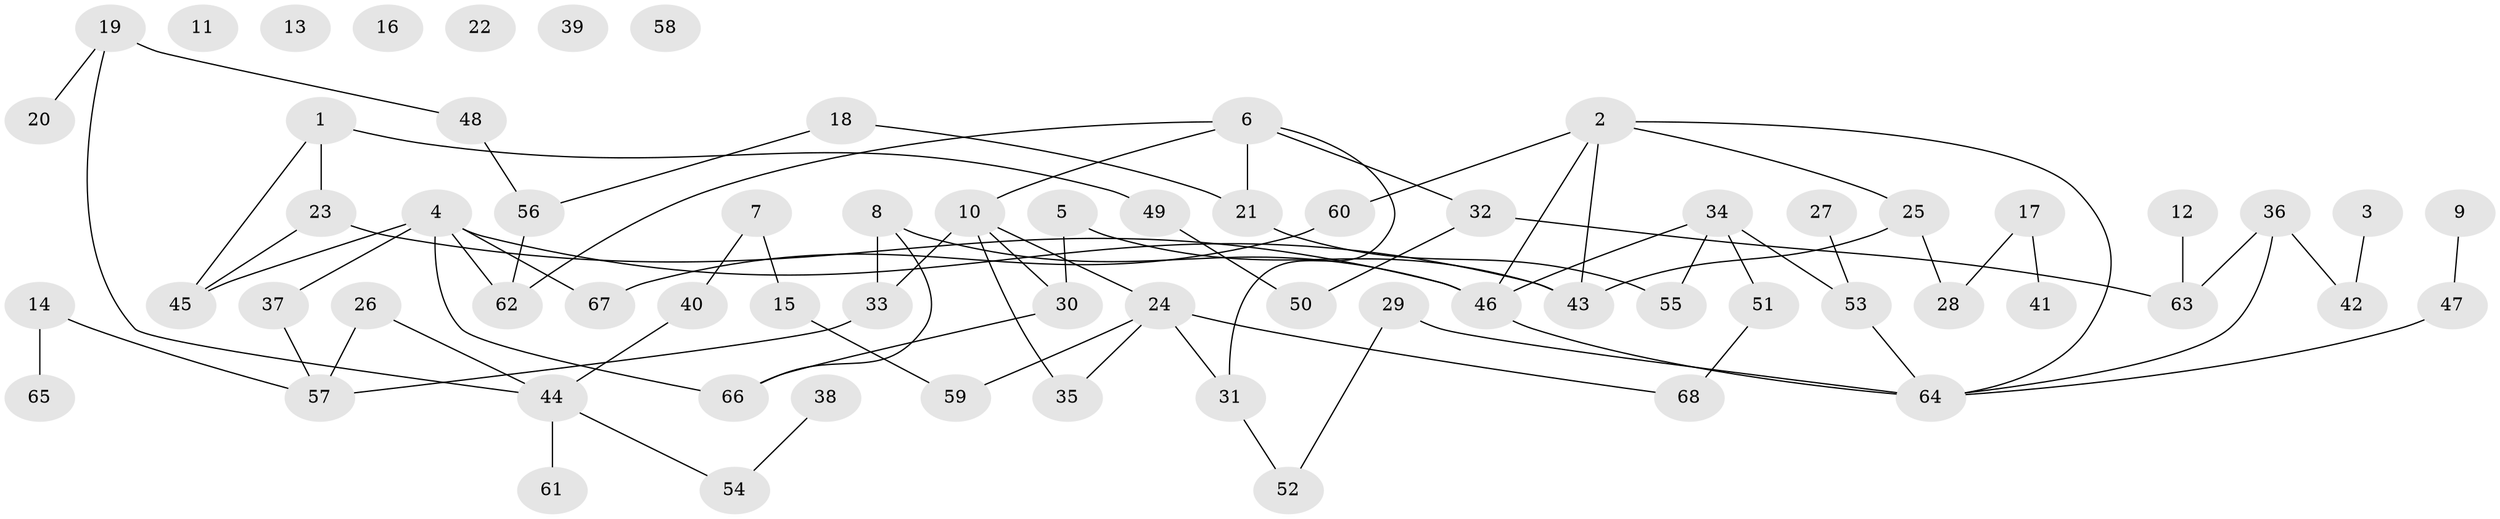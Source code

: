 // coarse degree distribution, {3: 0.2, 5: 0.075, 1: 0.175, 7: 0.05, 6: 0.05, 2: 0.2, 4: 0.1, 0: 0.15}
// Generated by graph-tools (version 1.1) at 2025/41/03/06/25 10:41:23]
// undirected, 68 vertices, 82 edges
graph export_dot {
graph [start="1"]
  node [color=gray90,style=filled];
  1;
  2;
  3;
  4;
  5;
  6;
  7;
  8;
  9;
  10;
  11;
  12;
  13;
  14;
  15;
  16;
  17;
  18;
  19;
  20;
  21;
  22;
  23;
  24;
  25;
  26;
  27;
  28;
  29;
  30;
  31;
  32;
  33;
  34;
  35;
  36;
  37;
  38;
  39;
  40;
  41;
  42;
  43;
  44;
  45;
  46;
  47;
  48;
  49;
  50;
  51;
  52;
  53;
  54;
  55;
  56;
  57;
  58;
  59;
  60;
  61;
  62;
  63;
  64;
  65;
  66;
  67;
  68;
  1 -- 23;
  1 -- 45;
  1 -- 49;
  2 -- 25;
  2 -- 43;
  2 -- 46;
  2 -- 60;
  2 -- 64;
  3 -- 42;
  4 -- 37;
  4 -- 43;
  4 -- 45;
  4 -- 62;
  4 -- 66;
  4 -- 67;
  5 -- 30;
  5 -- 43;
  6 -- 10;
  6 -- 21;
  6 -- 31;
  6 -- 32;
  6 -- 62;
  7 -- 15;
  7 -- 40;
  8 -- 33;
  8 -- 46;
  8 -- 66;
  9 -- 47;
  10 -- 24;
  10 -- 30;
  10 -- 33;
  10 -- 35;
  12 -- 63;
  14 -- 57;
  14 -- 65;
  15 -- 59;
  17 -- 28;
  17 -- 41;
  18 -- 21;
  18 -- 56;
  19 -- 20;
  19 -- 44;
  19 -- 48;
  21 -- 55;
  23 -- 45;
  23 -- 46;
  24 -- 31;
  24 -- 35;
  24 -- 59;
  24 -- 68;
  25 -- 28;
  25 -- 43;
  26 -- 44;
  26 -- 57;
  27 -- 53;
  29 -- 52;
  29 -- 64;
  30 -- 66;
  31 -- 52;
  32 -- 50;
  32 -- 63;
  33 -- 57;
  34 -- 46;
  34 -- 51;
  34 -- 53;
  34 -- 55;
  36 -- 42;
  36 -- 63;
  36 -- 64;
  37 -- 57;
  38 -- 54;
  40 -- 44;
  44 -- 54;
  44 -- 61;
  46 -- 64;
  47 -- 64;
  48 -- 56;
  49 -- 50;
  51 -- 68;
  53 -- 64;
  56 -- 62;
  60 -- 67;
}
